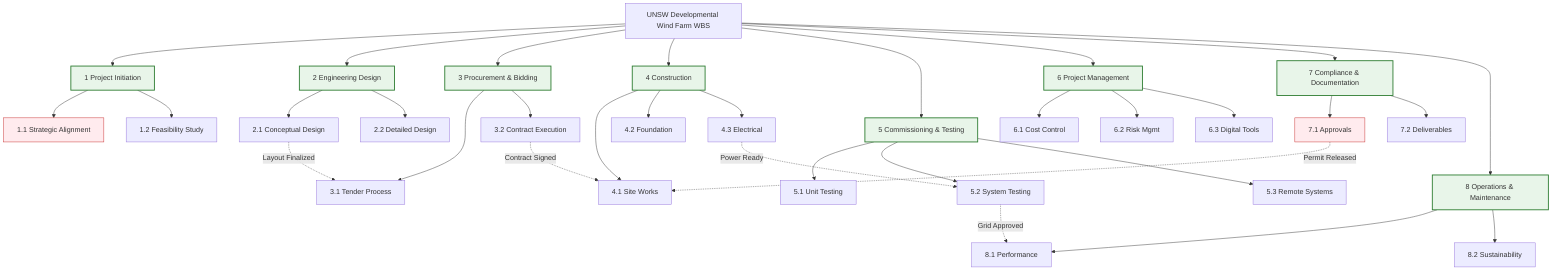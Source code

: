 graph TD
    %% 主项目结构
    A[UNSW Developmental Wind Farm WBS] --> B[1 Project Initiation]
    A --> C[2 Engineering Design]
    A --> D[3 Procurement & Bidding]
    A --> E[4 Construction]
    A --> F[5 Commissioning & Testing]
    A --> G[6 Project Management]
    A --> H[7 Compliance & Documentation]
    A --> I[8 Operations & Maintenance]

    %% 项目启动
    B[1 Project Initiation] --> B1[1.1 Strategic Alignment]
    B --> B2[1.2 Feasibility Study]

    %% 工程设计
    C[2 Engineering Design] --> C1[2.1 Conceptual Design]
    C --> C2[2.2 Detailed Design]

    %% 招标采购
    D[3 Procurement & Bidding] --> D1[3.1 Tender Process]
    D --> D2[3.2 Contract Execution]

    %% 施工
    E[4 Construction] --> E1[4.1 Site Works]
    E --> E2[4.2 Foundation]
    E --> E3[4.3 Electrical]

    %% 调试测试
    F[5 Commissioning & Testing] --> F1[5.1 Unit Testing]
    F --> F2[5.2 System Testing]
    F --> F3[5.3 Remote Systems]

    %% 项目管理
    G[6 Project Management] --> G1[6.1 Cost Control]
    G --> G2[6.2 Risk Mgmt]
    G --> G3[6.3 Digital Tools]

    %% 合规文档
    H[7 Compliance & Documentation] --> H1[7.1 Approvals]
    H --> H2[7.2 Deliverables]

    %% 运维
    I[8 Operations & Maintenance] --> I1[8.1 Performance]
    I --> I2[8.2 Sustainability]

    %% 关键路径
    C1 -.->|Layout Finalized| D1
    D2 -.->|Contract Signed| E1
    E3 -.->|Power Ready| F2
    F2 -.->|Grid Approved| I1
    H1 -.->|Permit Released| E1

    %% 样式定义
    classDef phase fill:#e8f5e9,stroke:#2e7d32,stroke-width:2px
    classDef critical fill:#ffebee,stroke:#c62828
    class B,C,D,E,F,G,H,I phase
    class H1,B1 critical